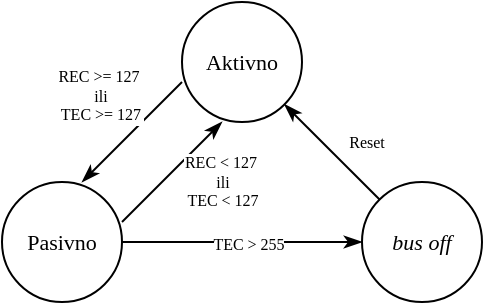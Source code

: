 <mxfile version="24.5.4" type="device">
  <diagram name="Page-1" id="pp5r0h06QjeanPPHAAY9">
    <mxGraphModel dx="673" dy="336" grid="1" gridSize="10" guides="1" tooltips="1" connect="1" arrows="1" fold="1" page="1" pageScale="1" pageWidth="850" pageHeight="1100" math="0" shadow="0">
      <root>
        <mxCell id="0" />
        <mxCell id="1" parent="0" />
        <mxCell id="TMEMqODfY8c8Sf2eollF-1" value="Aktivno" style="shape=ellipse;html=1;dashed=0;whiteSpace=wrap;aspect=fixed;perimeter=ellipsePerimeter;fontFamily=Times New Roman;fontSize=11;" vertex="1" parent="1">
          <mxGeometry x="390" y="340" width="60" height="60" as="geometry" />
        </mxCell>
        <mxCell id="TMEMqODfY8c8Sf2eollF-2" value="Pasivno " style="shape=ellipse;html=1;dashed=0;whiteSpace=wrap;aspect=fixed;perimeter=ellipsePerimeter;fontFamily=Times New Roman;fontSize=11;" vertex="1" parent="1">
          <mxGeometry x="300" y="430" width="60" height="60" as="geometry" />
        </mxCell>
        <mxCell id="TMEMqODfY8c8Sf2eollF-3" value="&lt;i style=&quot;font-size: 11px;&quot;&gt;bus off&lt;br style=&quot;font-size: 11px;&quot;&gt;&lt;/i&gt;" style="shape=ellipse;html=1;dashed=0;whiteSpace=wrap;aspect=fixed;perimeter=ellipsePerimeter;fontFamily=Times New Roman;fontSize=11;" vertex="1" parent="1">
          <mxGeometry x="480" y="430" width="60" height="60" as="geometry" />
        </mxCell>
        <mxCell id="TMEMqODfY8c8Sf2eollF-5" value="" style="endArrow=classicThin;html=1;rounded=0;startArrow=none;startFill=0;endFill=1;fontFamily=Times New Roman;fontSize=11;" edge="1" parent="1">
          <mxGeometry width="50" height="50" relative="1" as="geometry">
            <mxPoint x="360" y="450" as="sourcePoint" />
            <mxPoint x="410" y="400" as="targetPoint" />
          </mxGeometry>
        </mxCell>
        <mxCell id="TMEMqODfY8c8Sf2eollF-6" value="" style="endArrow=none;html=1;rounded=0;startArrow=classicThin;startFill=1;endFill=0;fontFamily=Times New Roman;fontSize=11;" edge="1" parent="1">
          <mxGeometry width="50" height="50" relative="1" as="geometry">
            <mxPoint x="340" y="430" as="sourcePoint" />
            <mxPoint x="390" y="380" as="targetPoint" />
          </mxGeometry>
        </mxCell>
        <mxCell id="TMEMqODfY8c8Sf2eollF-12" value="&lt;div style=&quot;font-size: 8px;&quot;&gt;REC &amp;lt; 127&amp;nbsp;&lt;/div&gt;&lt;div style=&quot;font-size: 8px;&quot;&gt;ili&lt;br style=&quot;font-size: 8px;&quot;&gt;&lt;/div&gt;&lt;div style=&quot;font-size: 8px;&quot;&gt;TEC &amp;lt; 127&lt;br style=&quot;font-size: 8px;&quot;&gt;&lt;/div&gt;" style="edgeLabel;html=1;align=center;verticalAlign=middle;resizable=0;points=[];labelBackgroundColor=default;fontFamily=Times New Roman;fontSize=8;" vertex="1" connectable="0" parent="TMEMqODfY8c8Sf2eollF-6">
          <mxGeometry x="-0.149" relative="1" as="geometry">
            <mxPoint x="49" y="21" as="offset" />
          </mxGeometry>
        </mxCell>
        <mxCell id="TMEMqODfY8c8Sf2eollF-7" value="" style="endArrow=classicThin;html=1;rounded=0;startArrow=none;startFill=0;endFill=1;entryX=0;entryY=0.5;entryDx=0;entryDy=0;fontFamily=Times New Roman;fontSize=11;" edge="1" parent="1" target="TMEMqODfY8c8Sf2eollF-3">
          <mxGeometry width="50" height="50" relative="1" as="geometry">
            <mxPoint x="360" y="460" as="sourcePoint" />
            <mxPoint x="410" y="410" as="targetPoint" />
          </mxGeometry>
        </mxCell>
        <mxCell id="TMEMqODfY8c8Sf2eollF-11" value="TEC &amp;gt; 255" style="edgeLabel;html=1;align=center;verticalAlign=middle;resizable=0;points=[];fontFamily=Times New Roman;fontSize=8;" vertex="1" connectable="0" parent="TMEMqODfY8c8Sf2eollF-7">
          <mxGeometry x="0.053" y="-1" relative="1" as="geometry">
            <mxPoint as="offset" />
          </mxGeometry>
        </mxCell>
        <mxCell id="TMEMqODfY8c8Sf2eollF-9" value="" style="endArrow=none;html=1;rounded=0;startArrow=classicThin;startFill=1;endFill=0;entryX=0;entryY=0;entryDx=0;entryDy=0;fontFamily=Times New Roman;fontSize=11;" edge="1" parent="1" source="TMEMqODfY8c8Sf2eollF-1" target="TMEMqODfY8c8Sf2eollF-3">
          <mxGeometry width="50" height="50" relative="1" as="geometry">
            <mxPoint x="460" y="400" as="sourcePoint" />
            <mxPoint x="490" y="440" as="targetPoint" />
          </mxGeometry>
        </mxCell>
        <mxCell id="TMEMqODfY8c8Sf2eollF-13" value="&lt;div style=&quot;font-size: 8px;&quot;&gt;REC &amp;gt;= 127&amp;nbsp;&lt;/div&gt;&lt;div style=&quot;font-size: 8px;&quot;&gt;ili&lt;br style=&quot;font-size: 8px;&quot;&gt;&lt;/div&gt;&lt;div style=&quot;font-size: 8px;&quot;&gt;TEC &amp;gt;= 127&lt;br style=&quot;font-size: 8px;&quot;&gt;&lt;/div&gt;" style="edgeLabel;html=1;align=center;verticalAlign=middle;resizable=0;points=[];fontFamily=Times New Roman;fontSize=8;labelBackgroundColor=default;" vertex="1" connectable="0" parent="1">
          <mxGeometry x="360.003" y="389.997" as="geometry">
            <mxPoint x="-11" y="-3" as="offset" />
          </mxGeometry>
        </mxCell>
        <mxCell id="TMEMqODfY8c8Sf2eollF-14" value="Reset" style="edgeLabel;html=1;align=center;verticalAlign=middle;resizable=0;points=[];labelBackgroundColor=default;rotation=0;fontFamily=Times New Roman;fontSize=8;" vertex="1" connectable="0" parent="1">
          <mxGeometry x="480.003" y="409.997" as="geometry">
            <mxPoint x="2" as="offset" />
          </mxGeometry>
        </mxCell>
      </root>
    </mxGraphModel>
  </diagram>
</mxfile>
